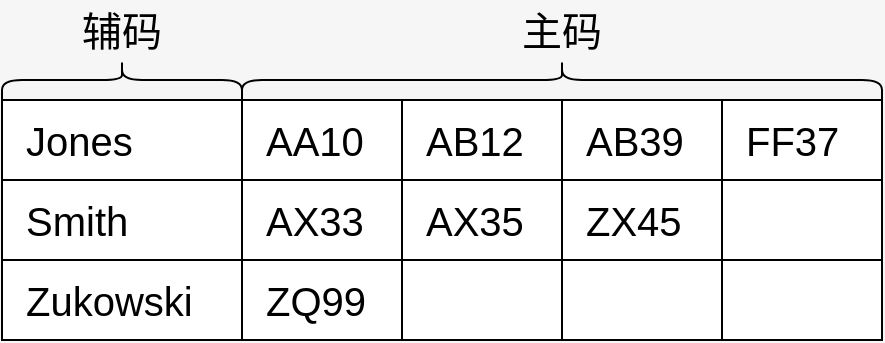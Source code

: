 <mxfile version="13.6.2" type="device"><diagram id="LKjpo_5aek6MhdvNVpaN" name="第 1 页"><mxGraphModel dx="1024" dy="592" grid="1" gridSize="10" guides="1" tooltips="1" connect="1" arrows="1" fold="1" page="1" pageScale="1" pageWidth="827" pageHeight="1169" background="#F6F6F6" math="0" shadow="0"><root><mxCell id="0"/><mxCell id="1" parent="0"/><mxCell id="WO6YxYq7mhKZEqGTd642-1" value="Jones" style="rounded=0;whiteSpace=wrap;html=1;fontSize=20;align=left;spacingLeft=10;" vertex="1" parent="1"><mxGeometry x="160" y="160" width="120" height="40" as="geometry"/></mxCell><mxCell id="WO6YxYq7mhKZEqGTd642-2" value="Smith" style="rounded=0;whiteSpace=wrap;html=1;fontSize=20;align=left;spacingLeft=10;" vertex="1" parent="1"><mxGeometry x="160" y="200" width="120" height="40" as="geometry"/></mxCell><mxCell id="WO6YxYq7mhKZEqGTd642-3" value="Zukowski" style="rounded=0;whiteSpace=wrap;html=1;fontSize=20;align=left;spacingLeft=10;" vertex="1" parent="1"><mxGeometry x="160" y="240" width="120" height="40" as="geometry"/></mxCell><mxCell id="WO6YxYq7mhKZEqGTd642-4" value="AA10" style="rounded=0;whiteSpace=wrap;html=1;fontSize=20;align=left;spacingLeft=10;" vertex="1" parent="1"><mxGeometry x="280" y="160" width="80" height="40" as="geometry"/></mxCell><mxCell id="WO6YxYq7mhKZEqGTd642-5" value="AB12" style="rounded=0;whiteSpace=wrap;html=1;fontSize=20;align=left;spacingLeft=10;" vertex="1" parent="1"><mxGeometry x="360" y="160" width="80" height="40" as="geometry"/></mxCell><mxCell id="WO6YxYq7mhKZEqGTd642-6" value="AB39" style="rounded=0;whiteSpace=wrap;html=1;fontSize=20;align=left;spacingLeft=10;" vertex="1" parent="1"><mxGeometry x="440" y="160" width="80" height="40" as="geometry"/></mxCell><mxCell id="WO6YxYq7mhKZEqGTd642-7" value="FF37" style="rounded=0;whiteSpace=wrap;html=1;fontSize=20;align=left;spacingLeft=10;" vertex="1" parent="1"><mxGeometry x="520" y="160" width="80" height="40" as="geometry"/></mxCell><mxCell id="WO6YxYq7mhKZEqGTd642-10" value="AX33" style="rounded=0;whiteSpace=wrap;html=1;fontSize=20;align=left;spacingLeft=10;" vertex="1" parent="1"><mxGeometry x="280" y="200" width="80" height="40" as="geometry"/></mxCell><mxCell id="WO6YxYq7mhKZEqGTd642-11" value="AX35" style="rounded=0;whiteSpace=wrap;html=1;fontSize=20;align=left;spacingLeft=10;" vertex="1" parent="1"><mxGeometry x="360" y="200" width="80" height="40" as="geometry"/></mxCell><mxCell id="WO6YxYq7mhKZEqGTd642-12" value="ZX45" style="rounded=0;whiteSpace=wrap;html=1;fontSize=20;align=left;spacingLeft=10;" vertex="1" parent="1"><mxGeometry x="440" y="200" width="80" height="40" as="geometry"/></mxCell><mxCell id="WO6YxYq7mhKZEqGTd642-13" value="" style="rounded=0;whiteSpace=wrap;html=1;fontSize=20;align=left;spacingLeft=10;" vertex="1" parent="1"><mxGeometry x="520" y="200" width="80" height="40" as="geometry"/></mxCell><mxCell id="WO6YxYq7mhKZEqGTd642-14" value="ZQ99" style="rounded=0;whiteSpace=wrap;html=1;fontSize=20;align=left;spacingLeft=10;" vertex="1" parent="1"><mxGeometry x="280" y="240" width="80" height="40" as="geometry"/></mxCell><mxCell id="WO6YxYq7mhKZEqGTd642-15" value="" style="rounded=0;whiteSpace=wrap;html=1;fontSize=20;align=left;spacingLeft=10;" vertex="1" parent="1"><mxGeometry x="360" y="240" width="80" height="40" as="geometry"/></mxCell><mxCell id="WO6YxYq7mhKZEqGTd642-16" value="" style="rounded=0;whiteSpace=wrap;html=1;fontSize=20;align=left;spacingLeft=10;" vertex="1" parent="1"><mxGeometry x="440" y="240" width="80" height="40" as="geometry"/></mxCell><mxCell id="WO6YxYq7mhKZEqGTd642-17" value="" style="rounded=0;whiteSpace=wrap;html=1;fontSize=20;align=left;spacingLeft=10;" vertex="1" parent="1"><mxGeometry x="520" y="240" width="80" height="40" as="geometry"/></mxCell><mxCell id="WO6YxYq7mhKZEqGTd642-18" value="辅码" style="text;html=1;strokeColor=none;fillColor=none;align=center;verticalAlign=middle;whiteSpace=wrap;rounded=0;fontSize=20;" vertex="1" parent="1"><mxGeometry x="185" y="110" width="70" height="30" as="geometry"/></mxCell><mxCell id="WO6YxYq7mhKZEqGTd642-19" value="主码" style="text;html=1;strokeColor=none;fillColor=none;align=center;verticalAlign=middle;whiteSpace=wrap;rounded=0;fontSize=20;" vertex="1" parent="1"><mxGeometry x="405" y="110" width="70" height="30" as="geometry"/></mxCell><mxCell id="WO6YxYq7mhKZEqGTd642-20" value="" style="shape=curlyBracket;whiteSpace=wrap;html=1;rounded=1;fontSize=20;align=left;rotation=90;" vertex="1" parent="1"><mxGeometry x="210" y="90" width="20" height="120" as="geometry"/></mxCell><mxCell id="WO6YxYq7mhKZEqGTd642-21" value="" style="shape=curlyBracket;whiteSpace=wrap;html=1;rounded=1;fontSize=20;align=left;rotation=90;" vertex="1" parent="1"><mxGeometry x="430" y="-10" width="20" height="320" as="geometry"/></mxCell></root></mxGraphModel></diagram></mxfile>